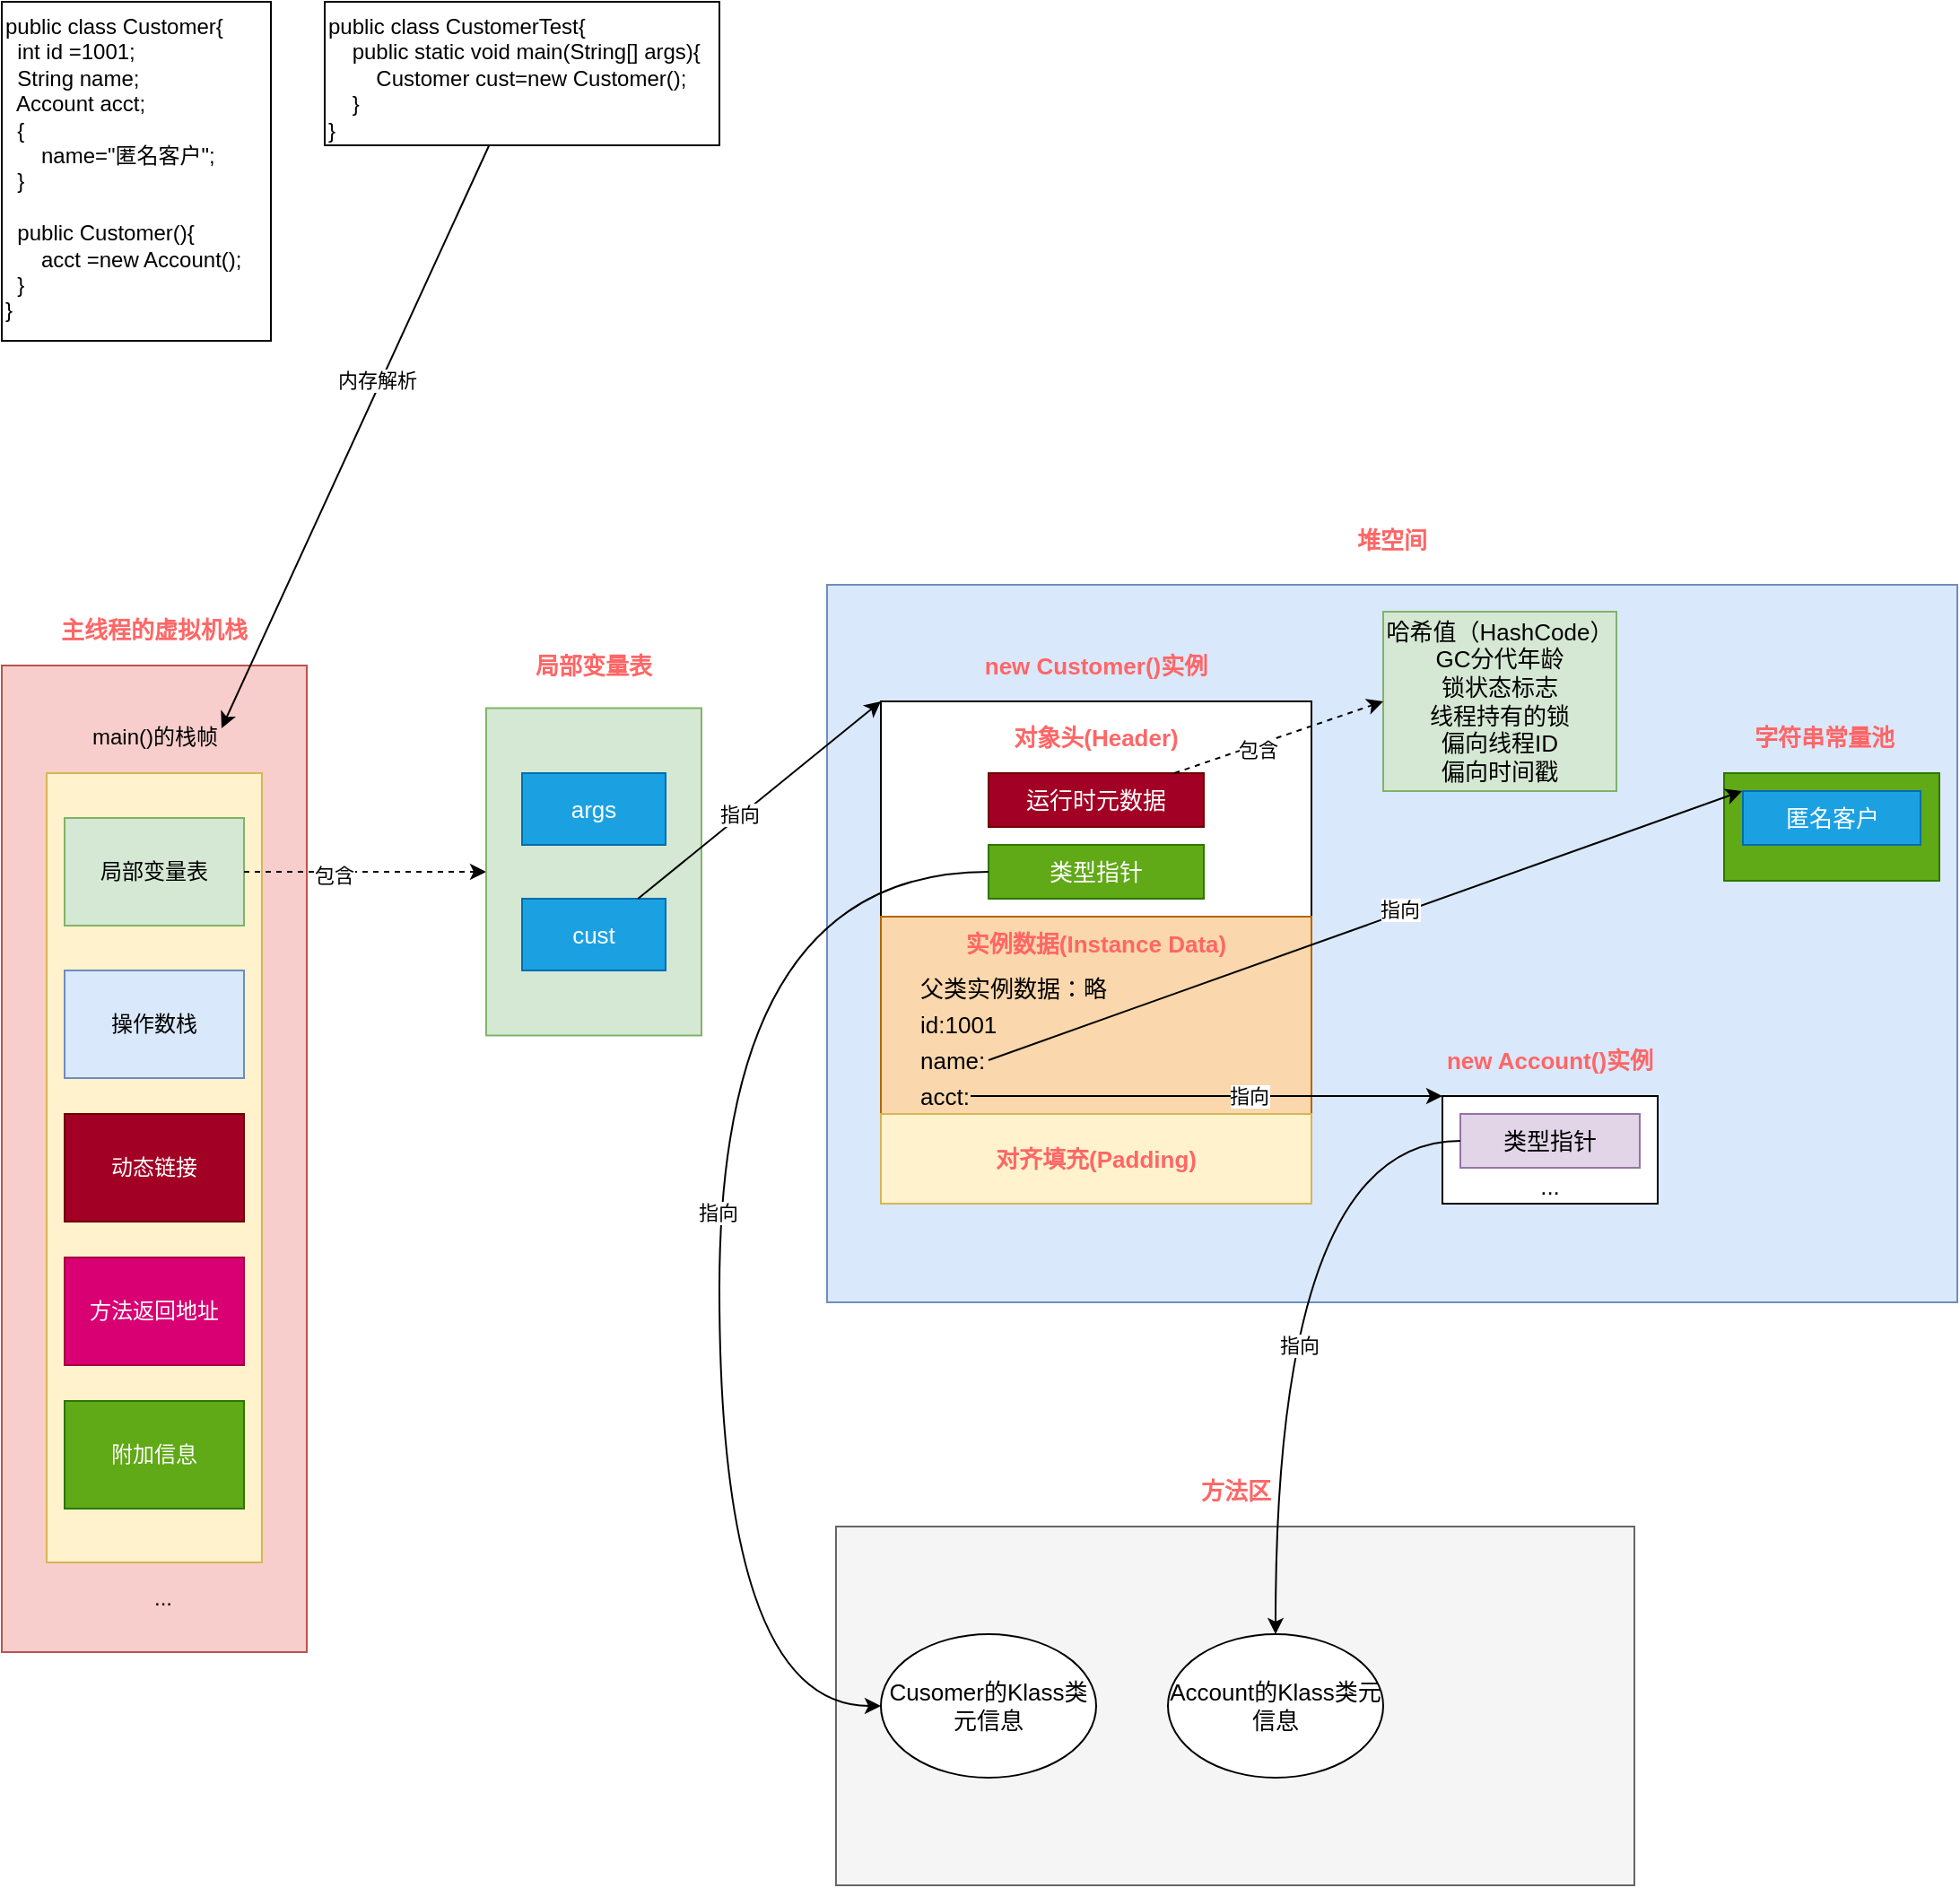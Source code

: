 <mxfile version="13.6.2" type="device"><diagram id="7doi_3uy0IFriJnLO2CN" name="第 1 页"><mxGraphModel dx="734" dy="1175" grid="1" gridSize="10" guides="1" tooltips="1" connect="1" arrows="1" fold="1" page="0" pageScale="1" pageWidth="827" pageHeight="1169" math="0" shadow="0"><root><mxCell id="0"/><mxCell id="1" parent="0"/><mxCell id="S0FhSXoEz8Kfd8XSVqIF-37" value="" style="rounded=0;whiteSpace=wrap;html=1;fontSize=13;fillColor=#dae8fc;strokeColor=#6c8ebf;" parent="1" vertex="1"><mxGeometry x="540" y="355" width="630" height="400" as="geometry"/></mxCell><mxCell id="S0FhSXoEz8Kfd8XSVqIF-14" value="" style="group" parent="1" vertex="1" connectable="0"><mxGeometry x="80" y="370" width="170" height="580" as="geometry"/></mxCell><mxCell id="S0FhSXoEz8Kfd8XSVqIF-1" value="" style="rounded=0;whiteSpace=wrap;html=1;fillColor=#f8cecc;strokeColor=#b85450;" parent="S0FhSXoEz8Kfd8XSVqIF-14" vertex="1"><mxGeometry y="30" width="170" height="550" as="geometry"/></mxCell><mxCell id="S0FhSXoEz8Kfd8XSVqIF-3" value="main()的栈帧" style="text;html=1;strokeColor=none;fillColor=none;align=center;verticalAlign=middle;whiteSpace=wrap;rounded=0;" parent="S0FhSXoEz8Kfd8XSVqIF-14" vertex="1"><mxGeometry x="47.5" y="60" width="75" height="20" as="geometry"/></mxCell><mxCell id="S0FhSXoEz8Kfd8XSVqIF-10" value="..." style="text;html=1;strokeColor=none;fillColor=none;align=center;verticalAlign=middle;whiteSpace=wrap;rounded=0;" parent="S0FhSXoEz8Kfd8XSVqIF-14" vertex="1"><mxGeometry x="70" y="540" width="40" height="20" as="geometry"/></mxCell><mxCell id="S0FhSXoEz8Kfd8XSVqIF-11" value="" style="group;fillColor=#fff2cc;strokeColor=#d6b656;" parent="S0FhSXoEz8Kfd8XSVqIF-14" vertex="1" connectable="0"><mxGeometry x="25" y="90" width="120" height="440" as="geometry"/></mxCell><mxCell id="S0FhSXoEz8Kfd8XSVqIF-2" value="" style="rounded=0;whiteSpace=wrap;html=1;fillColor=#fff2cc;strokeColor=#d6b656;" parent="S0FhSXoEz8Kfd8XSVqIF-11" vertex="1"><mxGeometry width="120" height="440" as="geometry"/></mxCell><mxCell id="S0FhSXoEz8Kfd8XSVqIF-4" value="局部变量表" style="rounded=0;whiteSpace=wrap;html=1;fillColor=#d5e8d4;strokeColor=#82b366;" parent="S0FhSXoEz8Kfd8XSVqIF-11" vertex="1"><mxGeometry x="10" y="25" width="100" height="60" as="geometry"/></mxCell><mxCell id="S0FhSXoEz8Kfd8XSVqIF-5" value="操作数栈" style="rounded=0;whiteSpace=wrap;html=1;fillColor=#dae8fc;strokeColor=#6c8ebf;" parent="S0FhSXoEz8Kfd8XSVqIF-11" vertex="1"><mxGeometry x="10" y="110" width="100" height="60" as="geometry"/></mxCell><mxCell id="S0FhSXoEz8Kfd8XSVqIF-6" value="动态链接" style="rounded=0;whiteSpace=wrap;html=1;fillColor=#a20025;strokeColor=#6F0000;fontColor=#ffffff;" parent="S0FhSXoEz8Kfd8XSVqIF-11" vertex="1"><mxGeometry x="10" y="190" width="100" height="60" as="geometry"/></mxCell><mxCell id="S0FhSXoEz8Kfd8XSVqIF-7" value="方法返回地址" style="rounded=0;whiteSpace=wrap;html=1;fillColor=#d80073;strokeColor=#A50040;fontColor=#ffffff;" parent="S0FhSXoEz8Kfd8XSVqIF-11" vertex="1"><mxGeometry x="10" y="270" width="100" height="60" as="geometry"/></mxCell><mxCell id="S0FhSXoEz8Kfd8XSVqIF-8" value="附加信息" style="rounded=0;whiteSpace=wrap;html=1;fillColor=#60a917;strokeColor=#2D7600;fontColor=#ffffff;" parent="S0FhSXoEz8Kfd8XSVqIF-11" vertex="1"><mxGeometry x="10" y="350" width="100" height="60" as="geometry"/></mxCell><mxCell id="S0FhSXoEz8Kfd8XSVqIF-13" value="主线程的虚拟机栈" style="text;html=1;strokeColor=none;fillColor=none;align=center;verticalAlign=middle;whiteSpace=wrap;rounded=0;fontSize=13;fontStyle=1;fontColor=#FF6666;" parent="S0FhSXoEz8Kfd8XSVqIF-14" vertex="1"><mxGeometry x="29" width="112" height="20" as="geometry"/></mxCell><mxCell id="S0FhSXoEz8Kfd8XSVqIF-16" value="" style="edgeStyle=orthogonalEdgeStyle;rounded=0;orthogonalLoop=1;jettySize=auto;html=1;fontSize=13;fontColor=#FF6666;dashed=1;" parent="1" source="S0FhSXoEz8Kfd8XSVqIF-4" target="S0FhSXoEz8Kfd8XSVqIF-15" edge="1"><mxGeometry relative="1" as="geometry"><Array as="points"><mxPoint x="320" y="515"/><mxPoint x="320" y="515"/></Array></mxGeometry></mxCell><mxCell id="7MFeRFcNUehrOfDLWKeS-2" value="包含" style="edgeLabel;html=1;align=center;verticalAlign=middle;resizable=0;points=[];" parent="S0FhSXoEz8Kfd8XSVqIF-16" vertex="1" connectable="0"><mxGeometry x="0.556" y="-55" relative="1" as="geometry"><mxPoint x="-55" y="-53" as="offset"/></mxGeometry></mxCell><mxCell id="S0FhSXoEz8Kfd8XSVqIF-36" value="" style="group" parent="1" vertex="1" connectable="0"><mxGeometry x="350" y="390" width="120" height="216.25" as="geometry"/></mxCell><mxCell id="S0FhSXoEz8Kfd8XSVqIF-34" value="" style="group" parent="S0FhSXoEz8Kfd8XSVqIF-36" vertex="1" connectable="0"><mxGeometry width="120" height="216.25" as="geometry"/></mxCell><mxCell id="S0FhSXoEz8Kfd8XSVqIF-33" value="" style="group" parent="S0FhSXoEz8Kfd8XSVqIF-34" vertex="1" connectable="0"><mxGeometry width="120" height="216.25" as="geometry"/></mxCell><mxCell id="S0FhSXoEz8Kfd8XSVqIF-15" value="" style="whiteSpace=wrap;html=1;rounded=0;strokeColor=#82b366;fillColor=#d5e8d4;" parent="S0FhSXoEz8Kfd8XSVqIF-33" vertex="1"><mxGeometry y="33.75" width="120" height="182.5" as="geometry"/></mxCell><mxCell id="S0FhSXoEz8Kfd8XSVqIF-17" value="args" style="rounded=0;whiteSpace=wrap;html=1;fontSize=13;fontColor=#ffffff;fillColor=#1ba1e2;strokeColor=#006EAF;" parent="S0FhSXoEz8Kfd8XSVqIF-33" vertex="1"><mxGeometry x="20" y="70" width="80" height="40" as="geometry"/></mxCell><mxCell id="S0FhSXoEz8Kfd8XSVqIF-18" value="cust" style="rounded=0;whiteSpace=wrap;html=1;fontSize=13;fontColor=#ffffff;fillColor=#1ba1e2;strokeColor=#006EAF;" parent="S0FhSXoEz8Kfd8XSVqIF-33" vertex="1"><mxGeometry x="20" y="140" width="80" height="40" as="geometry"/></mxCell><mxCell id="S0FhSXoEz8Kfd8XSVqIF-31" value="局部变量表" style="text;html=1;strokeColor=none;fillColor=none;align=center;verticalAlign=middle;whiteSpace=wrap;rounded=0;fontSize=13;fontStyle=1;fontColor=#FF6666;" parent="S0FhSXoEz8Kfd8XSVqIF-33" vertex="1"><mxGeometry x="4" width="112" height="20" as="geometry"/></mxCell><mxCell id="S0FhSXoEz8Kfd8XSVqIF-61" value="" style="group" parent="1" vertex="1" connectable="0"><mxGeometry x="570" y="390" width="240" height="310" as="geometry"/></mxCell><mxCell id="S0FhSXoEz8Kfd8XSVqIF-38" value="" style="rounded=0;whiteSpace=wrap;html=1;fontSize=13;fontColor=#FF6666;" parent="S0FhSXoEz8Kfd8XSVqIF-61" vertex="1"><mxGeometry y="30" width="240" height="280" as="geometry"/></mxCell><mxCell id="S0FhSXoEz8Kfd8XSVqIF-42" value="" style="rounded=0;whiteSpace=wrap;html=1;fontSize=13;fontColor=#FF6666;" parent="S0FhSXoEz8Kfd8XSVqIF-61" vertex="1"><mxGeometry y="30" width="240" height="120" as="geometry"/></mxCell><mxCell id="S0FhSXoEz8Kfd8XSVqIF-43" value="对象头(Header)" style="text;html=1;strokeColor=none;fillColor=none;align=center;verticalAlign=middle;whiteSpace=wrap;rounded=0;fontSize=13;fontColor=#FF6666;fontStyle=1" parent="S0FhSXoEz8Kfd8XSVqIF-61" vertex="1"><mxGeometry x="70" y="40" width="100" height="20" as="geometry"/></mxCell><mxCell id="S0FhSXoEz8Kfd8XSVqIF-44" value="运行时元数据" style="rounded=0;whiteSpace=wrap;html=1;fontSize=13;fillColor=#a20025;strokeColor=#6F0000;fontColor=#ffffff;" parent="S0FhSXoEz8Kfd8XSVqIF-61" vertex="1"><mxGeometry x="60" y="70" width="120" height="30" as="geometry"/></mxCell><mxCell id="S0FhSXoEz8Kfd8XSVqIF-45" value="类型指针" style="rounded=0;whiteSpace=wrap;html=1;fontSize=13;fillColor=#60a917;strokeColor=#2D7600;fontColor=#ffffff;" parent="S0FhSXoEz8Kfd8XSVqIF-61" vertex="1"><mxGeometry x="60" y="110" width="120" height="30" as="geometry"/></mxCell><mxCell id="S0FhSXoEz8Kfd8XSVqIF-47" value="new Customer()实例" style="text;html=1;strokeColor=none;fillColor=none;align=center;verticalAlign=middle;whiteSpace=wrap;rounded=0;fontSize=13;fontStyle=1;fontColor=#FF6666;" parent="S0FhSXoEz8Kfd8XSVqIF-61" vertex="1"><mxGeometry x="47" width="146" height="20" as="geometry"/></mxCell><mxCell id="S0FhSXoEz8Kfd8XSVqIF-52" value="" style="rounded=0;whiteSpace=wrap;html=1;fontSize=13;fillColor=#fad7ac;strokeColor=#b46504;" parent="S0FhSXoEz8Kfd8XSVqIF-61" vertex="1"><mxGeometry y="150" width="240" height="110" as="geometry"/></mxCell><mxCell id="S0FhSXoEz8Kfd8XSVqIF-53" value="实例数据(Instance Data)" style="text;html=1;strokeColor=none;fillColor=none;align=center;verticalAlign=middle;whiteSpace=wrap;rounded=0;fontSize=13;fontColor=#FF6666;fontStyle=1" parent="S0FhSXoEz8Kfd8XSVqIF-61" vertex="1"><mxGeometry x="45" y="155" width="150" height="20" as="geometry"/></mxCell><mxCell id="S0FhSXoEz8Kfd8XSVqIF-55" value="父类实例数据：略" style="text;html=1;strokeColor=none;fillColor=none;align=left;verticalAlign=middle;whiteSpace=wrap;rounded=0;fontSize=13;fontColor=#000000;" parent="S0FhSXoEz8Kfd8XSVqIF-61" vertex="1"><mxGeometry x="20" y="180" width="200" height="20" as="geometry"/></mxCell><mxCell id="S0FhSXoEz8Kfd8XSVqIF-56" value="id:1001" style="text;html=1;strokeColor=none;fillColor=none;align=left;verticalAlign=middle;whiteSpace=wrap;rounded=0;fontSize=13;fontColor=#000000;" parent="S0FhSXoEz8Kfd8XSVqIF-61" vertex="1"><mxGeometry x="20" y="200" width="200" height="20" as="geometry"/></mxCell><mxCell id="S0FhSXoEz8Kfd8XSVqIF-57" value="name:" style="text;html=1;strokeColor=none;fillColor=none;align=left;verticalAlign=middle;whiteSpace=wrap;rounded=0;fontSize=13;fontColor=#000000;" parent="S0FhSXoEz8Kfd8XSVqIF-61" vertex="1"><mxGeometry x="20" y="220" width="40" height="20" as="geometry"/></mxCell><mxCell id="S0FhSXoEz8Kfd8XSVqIF-58" value="acct:" style="text;html=1;strokeColor=none;fillColor=none;align=left;verticalAlign=middle;whiteSpace=wrap;rounded=0;fontSize=13;fontColor=#000000;" parent="S0FhSXoEz8Kfd8XSVqIF-61" vertex="1"><mxGeometry x="20" y="240" width="30" height="20" as="geometry"/></mxCell><mxCell id="S0FhSXoEz8Kfd8XSVqIF-59" value="" style="rounded=0;whiteSpace=wrap;html=1;fontSize=13;align=left;fillColor=#fff2cc;strokeColor=#d6b656;" parent="S0FhSXoEz8Kfd8XSVqIF-61" vertex="1"><mxGeometry y="260" width="240" height="50" as="geometry"/></mxCell><mxCell id="S0FhSXoEz8Kfd8XSVqIF-60" value="对齐填充(Padding)" style="text;html=1;strokeColor=none;fillColor=none;align=center;verticalAlign=middle;whiteSpace=wrap;rounded=0;fontSize=13;fontColor=#FF6666;fontStyle=1" parent="S0FhSXoEz8Kfd8XSVqIF-61" vertex="1"><mxGeometry x="45" y="275" width="150" height="20" as="geometry"/></mxCell><mxCell id="S0FhSXoEz8Kfd8XSVqIF-63" value="堆空间" style="text;html=1;strokeColor=none;fillColor=none;align=center;verticalAlign=middle;whiteSpace=wrap;rounded=0;fontSize=13;fontStyle=1;fontColor=#FF6666;" parent="1" vertex="1"><mxGeometry x="799" y="320" width="112" height="20" as="geometry"/></mxCell><mxCell id="S0FhSXoEz8Kfd8XSVqIF-64" value="&lt;div&gt;哈希值（HashCode）&lt;/div&gt;&lt;div&gt;GC分代年龄&lt;/div&gt;&lt;div&gt;锁状态标志&lt;/div&gt;&lt;div&gt;线程持有的锁&lt;/div&gt;&lt;div&gt;偏向线程ID&lt;/div&gt;&lt;div&gt;偏向时间戳&lt;/div&gt;" style="rounded=0;whiteSpace=wrap;html=1;fontSize=13;align=center;fillColor=#d5e8d4;strokeColor=#82b366;" parent="1" vertex="1"><mxGeometry x="850" y="370" width="130" height="100" as="geometry"/></mxCell><mxCell id="S0FhSXoEz8Kfd8XSVqIF-65" style="rounded=0;orthogonalLoop=1;jettySize=auto;html=1;entryX=0;entryY=0.5;entryDx=0;entryDy=0;fontSize=13;fontColor=#000000;dashed=1;" parent="1" source="S0FhSXoEz8Kfd8XSVqIF-44" target="S0FhSXoEz8Kfd8XSVqIF-64" edge="1"><mxGeometry relative="1" as="geometry"/></mxCell><mxCell id="7MFeRFcNUehrOfDLWKeS-7" value="包含" style="edgeLabel;html=1;align=center;verticalAlign=middle;resizable=0;points=[];" parent="S0FhSXoEz8Kfd8XSVqIF-65" vertex="1" connectable="0"><mxGeometry x="-0.217" y="-2" relative="1" as="geometry"><mxPoint as="offset"/></mxGeometry></mxCell><mxCell id="S0FhSXoEz8Kfd8XSVqIF-69" style="rounded=0;orthogonalLoop=1;jettySize=auto;html=1;entryX=0;entryY=0;entryDx=0;entryDy=0;fontSize=13;fontColor=#000000;" parent="1" source="S0FhSXoEz8Kfd8XSVqIF-18" target="S0FhSXoEz8Kfd8XSVqIF-42" edge="1"><mxGeometry relative="1" as="geometry"/></mxCell><mxCell id="7MFeRFcNUehrOfDLWKeS-1" value="指向" style="edgeLabel;html=1;align=center;verticalAlign=middle;resizable=0;points=[];" parent="S0FhSXoEz8Kfd8XSVqIF-69" vertex="1" connectable="0"><mxGeometry x="-0.161" y="1" relative="1" as="geometry"><mxPoint as="offset"/></mxGeometry></mxCell><mxCell id="S0FhSXoEz8Kfd8XSVqIF-74" value="" style="group" parent="1" vertex="1" connectable="0"><mxGeometry x="880" y="610" width="126" height="90" as="geometry"/></mxCell><mxCell id="S0FhSXoEz8Kfd8XSVqIF-70" value="" style="rounded=0;whiteSpace=wrap;html=1;fontSize=13;fontColor=#000000;align=center;" parent="S0FhSXoEz8Kfd8XSVqIF-74" vertex="1"><mxGeometry x="3" y="30" width="120" height="60" as="geometry"/></mxCell><mxCell id="S0FhSXoEz8Kfd8XSVqIF-71" value="类型指针" style="rounded=0;whiteSpace=wrap;html=1;fontSize=13;align=center;fillColor=#e1d5e7;strokeColor=#9673a6;" parent="S0FhSXoEz8Kfd8XSVqIF-74" vertex="1"><mxGeometry x="13" y="40" width="100" height="30" as="geometry"/></mxCell><mxCell id="S0FhSXoEz8Kfd8XSVqIF-72" value="new Account()实例" style="text;html=1;strokeColor=none;fillColor=none;align=center;verticalAlign=middle;whiteSpace=wrap;rounded=0;fontSize=13;fontStyle=1;fontColor=#FF6666;" parent="S0FhSXoEz8Kfd8XSVqIF-74" vertex="1"><mxGeometry width="126" height="20" as="geometry"/></mxCell><mxCell id="S0FhSXoEz8Kfd8XSVqIF-73" value="..." style="text;html=1;strokeColor=none;fillColor=none;align=center;verticalAlign=middle;whiteSpace=wrap;rounded=0;fontSize=13;fontColor=#000000;" parent="S0FhSXoEz8Kfd8XSVqIF-74" vertex="1"><mxGeometry x="43" y="70" width="40" height="20" as="geometry"/></mxCell><mxCell id="S0FhSXoEz8Kfd8XSVqIF-76" style="edgeStyle=none;rounded=0;orthogonalLoop=1;jettySize=auto;html=1;exitX=1;exitY=0.5;exitDx=0;exitDy=0;entryX=0;entryY=0;entryDx=0;entryDy=0;fontSize=13;fontColor=#000000;" parent="1" source="S0FhSXoEz8Kfd8XSVqIF-58" target="S0FhSXoEz8Kfd8XSVqIF-70" edge="1"><mxGeometry relative="1" as="geometry"/></mxCell><mxCell id="7MFeRFcNUehrOfDLWKeS-9" value="指向" style="edgeLabel;html=1;align=center;verticalAlign=middle;resizable=0;points=[];" parent="S0FhSXoEz8Kfd8XSVqIF-76" vertex="1" connectable="0"><mxGeometry x="0.179" relative="1" as="geometry"><mxPoint as="offset"/></mxGeometry></mxCell><mxCell id="S0FhSXoEz8Kfd8XSVqIF-80" value="" style="group" parent="1" vertex="1" connectable="0"><mxGeometry x="1040" y="430" width="120" height="90" as="geometry"/></mxCell><mxCell id="S0FhSXoEz8Kfd8XSVqIF-77" value="" style="rounded=0;whiteSpace=wrap;html=1;fontSize=13;fontColor=#ffffff;align=center;fillColor=#60a917;strokeColor=#2D7600;" parent="S0FhSXoEz8Kfd8XSVqIF-80" vertex="1"><mxGeometry y="30" width="120" height="60" as="geometry"/></mxCell><mxCell id="S0FhSXoEz8Kfd8XSVqIF-78" value="字符串常量池" style="text;html=1;strokeColor=none;fillColor=none;align=center;verticalAlign=middle;whiteSpace=wrap;rounded=0;fontSize=13;fontStyle=1;fontColor=#FF6666;" parent="S0FhSXoEz8Kfd8XSVqIF-80" vertex="1"><mxGeometry width="112" height="20" as="geometry"/></mxCell><mxCell id="S0FhSXoEz8Kfd8XSVqIF-79" value="匿名客户" style="rounded=0;whiteSpace=wrap;html=1;fontSize=13;fontColor=#ffffff;align=center;fillColor=#1ba1e2;strokeColor=#006EAF;" parent="S0FhSXoEz8Kfd8XSVqIF-80" vertex="1"><mxGeometry x="10.5" y="40" width="99" height="30" as="geometry"/></mxCell><mxCell id="S0FhSXoEz8Kfd8XSVqIF-81" style="edgeStyle=none;rounded=0;orthogonalLoop=1;jettySize=auto;html=1;fontSize=13;fontColor=#000000;exitX=1;exitY=0.5;exitDx=0;exitDy=0;" parent="1" source="S0FhSXoEz8Kfd8XSVqIF-57" edge="1"><mxGeometry relative="1" as="geometry"><mxPoint x="1050" y="470" as="targetPoint"/></mxGeometry></mxCell><mxCell id="7MFeRFcNUehrOfDLWKeS-8" value="指向" style="edgeLabel;html=1;align=center;verticalAlign=middle;resizable=0;points=[];" parent="S0FhSXoEz8Kfd8XSVqIF-81" vertex="1" connectable="0"><mxGeometry x="0.094" y="2" relative="1" as="geometry"><mxPoint as="offset"/></mxGeometry></mxCell><mxCell id="7MFeRFcNUehrOfDLWKeS-6" value="" style="group" parent="1" vertex="1" connectable="0"><mxGeometry x="545" y="850" width="445" height="230" as="geometry"/></mxCell><mxCell id="S0FhSXoEz8Kfd8XSVqIF-82" value="" style="rounded=0;whiteSpace=wrap;html=1;fontSize=13;align=center;fillColor=#f5f5f5;strokeColor=#666666;fontColor=#333333;" parent="7MFeRFcNUehrOfDLWKeS-6" vertex="1"><mxGeometry y="30" width="445" height="200" as="geometry"/></mxCell><mxCell id="S0FhSXoEz8Kfd8XSVqIF-83" value="方法区" style="text;html=1;strokeColor=none;fillColor=none;align=center;verticalAlign=middle;whiteSpace=wrap;rounded=0;fontSize=13;fontStyle=1;fontColor=#FF6666;" parent="7MFeRFcNUehrOfDLWKeS-6" vertex="1"><mxGeometry x="166.5" width="112" height="20" as="geometry"/></mxCell><mxCell id="S0FhSXoEz8Kfd8XSVqIF-84" value="Account的Klass类元信息" style="ellipse;whiteSpace=wrap;html=1;fontSize=13;fontColor=#000000;align=center;" parent="7MFeRFcNUehrOfDLWKeS-6" vertex="1"><mxGeometry x="185" y="90" width="120" height="80" as="geometry"/></mxCell><mxCell id="S0FhSXoEz8Kfd8XSVqIF-85" value="Cusomer的Klass类元信息" style="ellipse;whiteSpace=wrap;html=1;fontSize=13;fontColor=#000000;align=center;" parent="7MFeRFcNUehrOfDLWKeS-6" vertex="1"><mxGeometry x="25" y="90" width="120" height="80" as="geometry"/></mxCell><mxCell id="S0FhSXoEz8Kfd8XSVqIF-86" style="edgeStyle=orthogonalEdgeStyle;rounded=0;orthogonalLoop=1;jettySize=auto;html=1;entryX=0;entryY=0.5;entryDx=0;entryDy=0;fontSize=13;fontColor=#000000;elbow=vertical;curved=1;" parent="1" source="S0FhSXoEz8Kfd8XSVqIF-45" target="S0FhSXoEz8Kfd8XSVqIF-85" edge="1"><mxGeometry relative="1" as="geometry"><Array as="points"><mxPoint x="480" y="515"/><mxPoint x="480" y="980"/></Array></mxGeometry></mxCell><mxCell id="7MFeRFcNUehrOfDLWKeS-3" value="指向" style="edgeLabel;html=1;align=center;verticalAlign=middle;resizable=0;points=[];" parent="S0FhSXoEz8Kfd8XSVqIF-86" vertex="1" connectable="0"><mxGeometry x="-0.035" y="-1" relative="1" as="geometry"><mxPoint as="offset"/></mxGeometry></mxCell><mxCell id="S0FhSXoEz8Kfd8XSVqIF-87" style="edgeStyle=orthogonalEdgeStyle;orthogonalLoop=1;jettySize=auto;html=1;exitX=0;exitY=0.5;exitDx=0;exitDy=0;fontSize=13;fontColor=#000000;curved=1;" parent="1" source="S0FhSXoEz8Kfd8XSVqIF-71" target="S0FhSXoEz8Kfd8XSVqIF-84" edge="1"><mxGeometry relative="1" as="geometry"/></mxCell><mxCell id="7MFeRFcNUehrOfDLWKeS-4" value="指向" style="edgeLabel;html=1;align=center;verticalAlign=middle;resizable=0;points=[];" parent="S0FhSXoEz8Kfd8XSVqIF-87" vertex="1" connectable="0"><mxGeometry x="0.148" y="13" relative="1" as="geometry"><mxPoint as="offset"/></mxGeometry></mxCell><mxCell id="RbhAhHrl91T9ZzBgjp9B-1" value="public class Customer{&lt;br&gt;&amp;nbsp; int id =1001;&lt;br&gt;&amp;nbsp; String name;&lt;br&gt;&amp;nbsp; Account acct;&lt;br&gt;&amp;nbsp; {&lt;br&gt;&amp;nbsp; &amp;nbsp; &amp;nbsp; name=&quot;匿名客户&quot;;&lt;br&gt;&amp;nbsp; }&lt;br&gt;&lt;br&gt;&amp;nbsp; public Customer(){&lt;br&gt;&amp;nbsp; &amp;nbsp; &amp;nbsp; acct =new Account();&lt;br&gt;&amp;nbsp; }&lt;br&gt;}" style="rounded=0;whiteSpace=wrap;html=1;align=left;verticalAlign=top;" vertex="1" parent="1"><mxGeometry x="80" y="30" width="150" height="189" as="geometry"/></mxCell><mxCell id="RbhAhHrl91T9ZzBgjp9B-3" style="rounded=0;orthogonalLoop=1;jettySize=auto;html=1;entryX=1;entryY=0.25;entryDx=0;entryDy=0;" edge="1" parent="1" source="RbhAhHrl91T9ZzBgjp9B-2" target="S0FhSXoEz8Kfd8XSVqIF-3"><mxGeometry relative="1" as="geometry"/></mxCell><mxCell id="RbhAhHrl91T9ZzBgjp9B-4" value="内存解析" style="edgeLabel;html=1;align=center;verticalAlign=middle;resizable=0;points=[];" vertex="1" connectable="0" parent="RbhAhHrl91T9ZzBgjp9B-3"><mxGeometry x="-0.189" y="-3" relative="1" as="geometry"><mxPoint as="offset"/></mxGeometry></mxCell><mxCell id="RbhAhHrl91T9ZzBgjp9B-2" value="public class CustomerTest{&lt;br&gt;&amp;nbsp; &amp;nbsp; public static void main(String[] args){&lt;br&gt;&amp;nbsp; &amp;nbsp; &amp;nbsp; &amp;nbsp; Customer cust=new Customer();&lt;br&gt;&amp;nbsp; &amp;nbsp; }&lt;br&gt;}" style="rounded=0;whiteSpace=wrap;html=1;align=left;verticalAlign=top;" vertex="1" parent="1"><mxGeometry x="260" y="30" width="220" height="80" as="geometry"/></mxCell></root></mxGraphModel></diagram></mxfile>